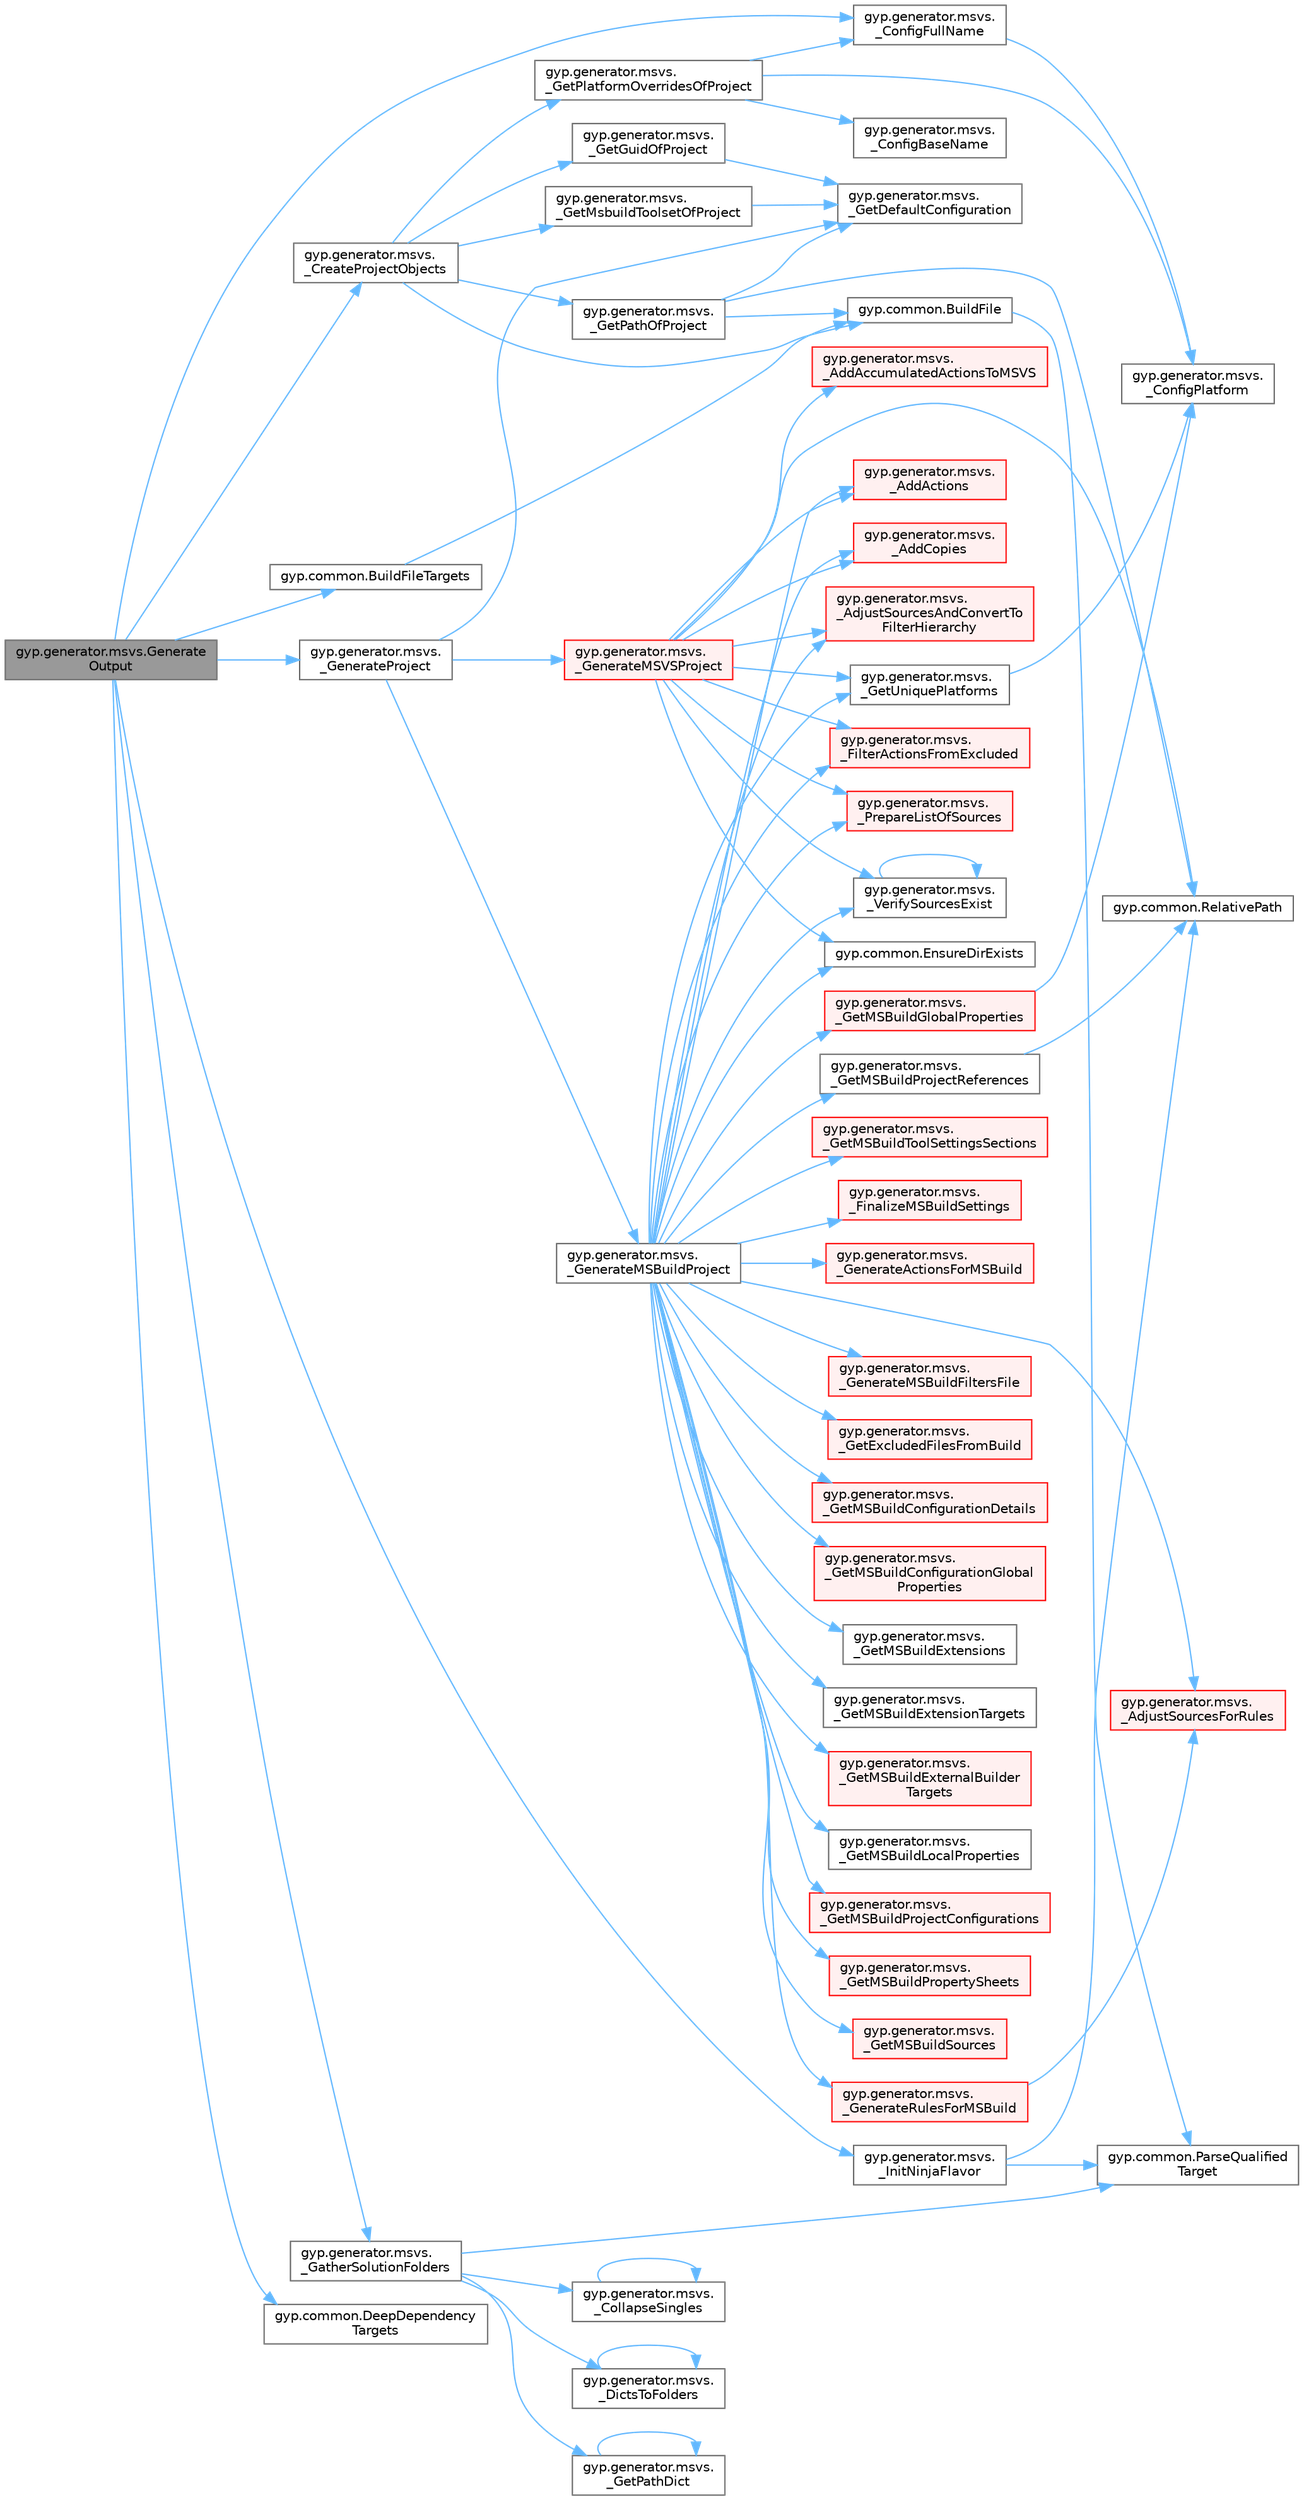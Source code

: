 digraph "gyp.generator.msvs.GenerateOutput"
{
 // LATEX_PDF_SIZE
  bgcolor="transparent";
  edge [fontname=Helvetica,fontsize=10,labelfontname=Helvetica,labelfontsize=10];
  node [fontname=Helvetica,fontsize=10,shape=box,height=0.2,width=0.4];
  rankdir="LR";
  Node1 [id="Node000001",label="gyp.generator.msvs.Generate\lOutput",height=0.2,width=0.4,color="gray40", fillcolor="grey60", style="filled", fontcolor="black",tooltip=" "];
  Node1 -> Node2 [id="edge77_Node000001_Node000002",color="steelblue1",style="solid",tooltip=" "];
  Node2 [id="Node000002",label="gyp.generator.msvs.\l_ConfigFullName",height=0.2,width=0.4,color="grey40", fillcolor="white", style="filled",URL="$namespacegyp_1_1generator_1_1msvs.html#a8a4d2a99d70ef927f3c64435b4a5d30c",tooltip=" "];
  Node2 -> Node3 [id="edge78_Node000002_Node000003",color="steelblue1",style="solid",tooltip=" "];
  Node3 [id="Node000003",label="gyp.generator.msvs.\l_ConfigPlatform",height=0.2,width=0.4,color="grey40", fillcolor="white", style="filled",URL="$namespacegyp_1_1generator_1_1msvs.html#a64ffcac1a3d2cb45c589e0427d447266",tooltip=" "];
  Node1 -> Node4 [id="edge79_Node000001_Node000004",color="steelblue1",style="solid",tooltip=" "];
  Node4 [id="Node000004",label="gyp.generator.msvs.\l_CreateProjectObjects",height=0.2,width=0.4,color="grey40", fillcolor="white", style="filled",URL="$namespacegyp_1_1generator_1_1msvs.html#a16d60952c6377bb9bc954cd69090ad26",tooltip=" "];
  Node4 -> Node5 [id="edge80_Node000004_Node000005",color="steelblue1",style="solid",tooltip=" "];
  Node5 [id="Node000005",label="gyp.generator.msvs.\l_GetGuidOfProject",height=0.2,width=0.4,color="grey40", fillcolor="white", style="filled",URL="$namespacegyp_1_1generator_1_1msvs.html#a8cc848294489c242eb220fb3f5215798",tooltip=" "];
  Node5 -> Node6 [id="edge81_Node000005_Node000006",color="steelblue1",style="solid",tooltip=" "];
  Node6 [id="Node000006",label="gyp.generator.msvs.\l_GetDefaultConfiguration",height=0.2,width=0.4,color="grey40", fillcolor="white", style="filled",URL="$namespacegyp_1_1generator_1_1msvs.html#a870873ff37e30f23ee16ac9856cb4814",tooltip=" "];
  Node4 -> Node7 [id="edge82_Node000004_Node000007",color="steelblue1",style="solid",tooltip=" "];
  Node7 [id="Node000007",label="gyp.generator.msvs.\l_GetMsbuildToolsetOfProject",height=0.2,width=0.4,color="grey40", fillcolor="white", style="filled",URL="$namespacegyp_1_1generator_1_1msvs.html#abd6ae9cb636e7abc02fb8f5f77df918b",tooltip=" "];
  Node7 -> Node6 [id="edge83_Node000007_Node000006",color="steelblue1",style="solid",tooltip=" "];
  Node4 -> Node8 [id="edge84_Node000004_Node000008",color="steelblue1",style="solid",tooltip=" "];
  Node8 [id="Node000008",label="gyp.generator.msvs.\l_GetPathOfProject",height=0.2,width=0.4,color="grey40", fillcolor="white", style="filled",URL="$namespacegyp_1_1generator_1_1msvs.html#aff2d4b78a2b902985261ed1a395ab884",tooltip=" "];
  Node8 -> Node6 [id="edge85_Node000008_Node000006",color="steelblue1",style="solid",tooltip=" "];
  Node8 -> Node9 [id="edge86_Node000008_Node000009",color="steelblue1",style="solid",tooltip=" "];
  Node9 [id="Node000009",label="gyp.common.BuildFile",height=0.2,width=0.4,color="grey40", fillcolor="white", style="filled",URL="$namespacegyp_1_1common.html#a07c15710a1e349c4f75efb69406be2f1",tooltip=" "];
  Node9 -> Node10 [id="edge87_Node000009_Node000010",color="steelblue1",style="solid",tooltip=" "];
  Node10 [id="Node000010",label="gyp.common.ParseQualified\lTarget",height=0.2,width=0.4,color="grey40", fillcolor="white", style="filled",URL="$namespacegyp_1_1common.html#a51180f038e57ff79c30f6231d1d7958f",tooltip=" "];
  Node8 -> Node11 [id="edge88_Node000008_Node000011",color="steelblue1",style="solid",tooltip=" "];
  Node11 [id="Node000011",label="gyp.common.RelativePath",height=0.2,width=0.4,color="grey40", fillcolor="white", style="filled",URL="$namespacegyp_1_1common.html#a8533ebdd9774c22ee7f7450c54239796",tooltip=" "];
  Node4 -> Node12 [id="edge89_Node000004_Node000012",color="steelblue1",style="solid",tooltip=" "];
  Node12 [id="Node000012",label="gyp.generator.msvs.\l_GetPlatformOverridesOfProject",height=0.2,width=0.4,color="grey40", fillcolor="white", style="filled",URL="$namespacegyp_1_1generator_1_1msvs.html#abaa6453b96ba652d7d85aa20d5564f46",tooltip=" "];
  Node12 -> Node13 [id="edge90_Node000012_Node000013",color="steelblue1",style="solid",tooltip=" "];
  Node13 [id="Node000013",label="gyp.generator.msvs.\l_ConfigBaseName",height=0.2,width=0.4,color="grey40", fillcolor="white", style="filled",URL="$namespacegyp_1_1generator_1_1msvs.html#a5d22cf67138014f68737a81b77e7178c",tooltip=" "];
  Node12 -> Node2 [id="edge91_Node000012_Node000002",color="steelblue1",style="solid",tooltip=" "];
  Node12 -> Node3 [id="edge92_Node000012_Node000003",color="steelblue1",style="solid",tooltip=" "];
  Node4 -> Node9 [id="edge93_Node000004_Node000009",color="steelblue1",style="solid",tooltip=" "];
  Node1 -> Node14 [id="edge94_Node000001_Node000014",color="steelblue1",style="solid",tooltip=" "];
  Node14 [id="Node000014",label="gyp.generator.msvs.\l_GatherSolutionFolders",height=0.2,width=0.4,color="grey40", fillcolor="white", style="filled",URL="$namespacegyp_1_1generator_1_1msvs.html#a8ea104b47020607ae09ef45747c64a5d",tooltip=" "];
  Node14 -> Node15 [id="edge95_Node000014_Node000015",color="steelblue1",style="solid",tooltip=" "];
  Node15 [id="Node000015",label="gyp.generator.msvs.\l_CollapseSingles",height=0.2,width=0.4,color="grey40", fillcolor="white", style="filled",URL="$namespacegyp_1_1generator_1_1msvs.html#a267fd32071480965bac6ce6c5fe3d95e",tooltip=" "];
  Node15 -> Node15 [id="edge96_Node000015_Node000015",color="steelblue1",style="solid",tooltip=" "];
  Node14 -> Node16 [id="edge97_Node000014_Node000016",color="steelblue1",style="solid",tooltip=" "];
  Node16 [id="Node000016",label="gyp.generator.msvs.\l_DictsToFolders",height=0.2,width=0.4,color="grey40", fillcolor="white", style="filled",URL="$namespacegyp_1_1generator_1_1msvs.html#af25b30bba6aad57acfe45f606bc46218",tooltip=" "];
  Node16 -> Node16 [id="edge98_Node000016_Node000016",color="steelblue1",style="solid",tooltip=" "];
  Node14 -> Node17 [id="edge99_Node000014_Node000017",color="steelblue1",style="solid",tooltip=" "];
  Node17 [id="Node000017",label="gyp.generator.msvs.\l_GetPathDict",height=0.2,width=0.4,color="grey40", fillcolor="white", style="filled",URL="$namespacegyp_1_1generator_1_1msvs.html#ae78676714cfe26ba68650707db45fa80",tooltip=" "];
  Node17 -> Node17 [id="edge100_Node000017_Node000017",color="steelblue1",style="solid",tooltip=" "];
  Node14 -> Node10 [id="edge101_Node000014_Node000010",color="steelblue1",style="solid",tooltip=" "];
  Node1 -> Node18 [id="edge102_Node000001_Node000018",color="steelblue1",style="solid",tooltip=" "];
  Node18 [id="Node000018",label="gyp.generator.msvs.\l_GenerateProject",height=0.2,width=0.4,color="grey40", fillcolor="white", style="filled",URL="$namespacegyp_1_1generator_1_1msvs.html#ae09f81b7e8fe941859ba514b2f705e15",tooltip=" "];
  Node18 -> Node19 [id="edge103_Node000018_Node000019",color="steelblue1",style="solid",tooltip=" "];
  Node19 [id="Node000019",label="gyp.generator.msvs.\l_GenerateMSBuildProject",height=0.2,width=0.4,color="grey40", fillcolor="white", style="filled",URL="$namespacegyp_1_1generator_1_1msvs.html#aeb1077579205b1c7411346014477ad84",tooltip=" "];
  Node19 -> Node20 [id="edge104_Node000019_Node000020",color="steelblue1",style="solid",tooltip=" "];
  Node20 [id="Node000020",label="gyp.generator.msvs.\l_AddActions",height=0.2,width=0.4,color="red", fillcolor="#FFF0F0", style="filled",URL="$namespacegyp_1_1generator_1_1msvs.html#af53f258fd96281947a8ffca524de72c3",tooltip=" "];
  Node19 -> Node27 [id="edge105_Node000019_Node000027",color="steelblue1",style="solid",tooltip=" "];
  Node27 [id="Node000027",label="gyp.generator.msvs.\l_AddCopies",height=0.2,width=0.4,color="red", fillcolor="#FFF0F0", style="filled",URL="$namespacegyp_1_1generator_1_1msvs.html#acbd46fbec39458c454fcd6f0ef98e019",tooltip=" "];
  Node19 -> Node29 [id="edge106_Node000019_Node000029",color="steelblue1",style="solid",tooltip=" "];
  Node29 [id="Node000029",label="gyp.generator.msvs.\l_AdjustSourcesAndConvertTo\lFilterHierarchy",height=0.2,width=0.4,color="red", fillcolor="#FFF0F0", style="filled",URL="$namespacegyp_1_1generator_1_1msvs.html#ab16b2be7323bc19e0f170632e8e32afb",tooltip=" "];
  Node19 -> Node34 [id="edge107_Node000019_Node000034",color="steelblue1",style="solid",tooltip=" "];
  Node34 [id="Node000034",label="gyp.generator.msvs.\l_AdjustSourcesForRules",height=0.2,width=0.4,color="red", fillcolor="#FFF0F0", style="filled",URL="$namespacegyp_1_1generator_1_1msvs.html#a5dbb1dc3aadc8929bfb48430fa5c7f8c",tooltip=" "];
  Node19 -> Node38 [id="edge108_Node000019_Node000038",color="steelblue1",style="solid",tooltip=" "];
  Node38 [id="Node000038",label="gyp.generator.msvs.\l_FilterActionsFromExcluded",height=0.2,width=0.4,color="red", fillcolor="#FFF0F0", style="filled",URL="$namespacegyp_1_1generator_1_1msvs.html#aaa8857e6fa22b25e432c3fca3774b7c6",tooltip=" "];
  Node19 -> Node39 [id="edge109_Node000019_Node000039",color="steelblue1",style="solid",tooltip=" "];
  Node39 [id="Node000039",label="gyp.generator.msvs.\l_FinalizeMSBuildSettings",height=0.2,width=0.4,color="red", fillcolor="#FFF0F0", style="filled",URL="$namespacegyp_1_1generator_1_1msvs.html#a2314045affd45176cfd834b8ae2e4919",tooltip=" "];
  Node19 -> Node54 [id="edge110_Node000019_Node000054",color="steelblue1",style="solid",tooltip=" "];
  Node54 [id="Node000054",label="gyp.generator.msvs.\l_GenerateActionsForMSBuild",height=0.2,width=0.4,color="red", fillcolor="#FFF0F0", style="filled",URL="$namespacegyp_1_1generator_1_1msvs.html#acc75339ab9b8d1656aa13b9f3b771d1e",tooltip=" "];
  Node19 -> Node56 [id="edge111_Node000019_Node000056",color="steelblue1",style="solid",tooltip=" "];
  Node56 [id="Node000056",label="gyp.generator.msvs.\l_GenerateMSBuildFiltersFile",height=0.2,width=0.4,color="red", fillcolor="#FFF0F0", style="filled",URL="$namespacegyp_1_1generator_1_1msvs.html#ae7876e31201e2eb87bc6fa1749ed95c3",tooltip=" "];
  Node19 -> Node59 [id="edge112_Node000019_Node000059",color="steelblue1",style="solid",tooltip=" "];
  Node59 [id="Node000059",label="gyp.generator.msvs.\l_GenerateRulesForMSBuild",height=0.2,width=0.4,color="red", fillcolor="#FFF0F0", style="filled",URL="$namespacegyp_1_1generator_1_1msvs.html#a8445f59fefa190cfb78b34d7c638d90e",tooltip=" "];
  Node59 -> Node34 [id="edge113_Node000059_Node000034",color="steelblue1",style="solid",tooltip=" "];
  Node19 -> Node67 [id="edge114_Node000019_Node000067",color="steelblue1",style="solid",tooltip=" "];
  Node67 [id="Node000067",label="gyp.generator.msvs.\l_GetExcludedFilesFromBuild",height=0.2,width=0.4,color="red", fillcolor="#FFF0F0", style="filled",URL="$namespacegyp_1_1generator_1_1msvs.html#a0a4dc065cf8c132c4a482fb6e5e59a86",tooltip=" "];
  Node19 -> Node68 [id="edge115_Node000019_Node000068",color="steelblue1",style="solid",tooltip=" "];
  Node68 [id="Node000068",label="gyp.generator.msvs.\l_GetMSBuildConfigurationDetails",height=0.2,width=0.4,color="red", fillcolor="#FFF0F0", style="filled",URL="$namespacegyp_1_1generator_1_1msvs.html#a0ba5a2fe3fd703a9f65dd1c6c60e113d",tooltip=" "];
  Node19 -> Node81 [id="edge116_Node000019_Node000081",color="steelblue1",style="solid",tooltip=" "];
  Node81 [id="Node000081",label="gyp.generator.msvs.\l_GetMSBuildConfigurationGlobal\lProperties",height=0.2,width=0.4,color="red", fillcolor="#FFF0F0", style="filled",URL="$namespacegyp_1_1generator_1_1msvs.html#abd5b8b050cf550e95eb2bc988f17c10a",tooltip=" "];
  Node19 -> Node83 [id="edge117_Node000019_Node000083",color="steelblue1",style="solid",tooltip=" "];
  Node83 [id="Node000083",label="gyp.generator.msvs.\l_GetMSBuildExtensions",height=0.2,width=0.4,color="grey40", fillcolor="white", style="filled",URL="$namespacegyp_1_1generator_1_1msvs.html#a912a7b27d34f0f1fcbcfbc9903703586",tooltip=" "];
  Node19 -> Node84 [id="edge118_Node000019_Node000084",color="steelblue1",style="solid",tooltip=" "];
  Node84 [id="Node000084",label="gyp.generator.msvs.\l_GetMSBuildExtensionTargets",height=0.2,width=0.4,color="grey40", fillcolor="white", style="filled",URL="$namespacegyp_1_1generator_1_1msvs.html#a2b30c3246eaa198b1f7dd258f3ad2d09",tooltip=" "];
  Node19 -> Node85 [id="edge119_Node000019_Node000085",color="steelblue1",style="solid",tooltip=" "];
  Node85 [id="Node000085",label="gyp.generator.msvs.\l_GetMSBuildExternalBuilder\lTargets",height=0.2,width=0.4,color="red", fillcolor="#FFF0F0", style="filled",URL="$namespacegyp_1_1generator_1_1msvs.html#acb56bfed7d7c1a51586eda031d8335f6",tooltip=" "];
  Node19 -> Node86 [id="edge120_Node000019_Node000086",color="steelblue1",style="solid",tooltip=" "];
  Node86 [id="Node000086",label="gyp.generator.msvs.\l_GetMSBuildGlobalProperties",height=0.2,width=0.4,color="red", fillcolor="#FFF0F0", style="filled",URL="$namespacegyp_1_1generator_1_1msvs.html#a29053332e3dd54a8776dc2dbbe287041",tooltip=" "];
  Node86 -> Node3 [id="edge121_Node000086_Node000003",color="steelblue1",style="solid",tooltip=" "];
  Node19 -> Node88 [id="edge122_Node000019_Node000088",color="steelblue1",style="solid",tooltip=" "];
  Node88 [id="Node000088",label="gyp.generator.msvs.\l_GetMSBuildLocalProperties",height=0.2,width=0.4,color="grey40", fillcolor="white", style="filled",URL="$namespacegyp_1_1generator_1_1msvs.html#a25b838226fcde7e887a87071b8eccf31",tooltip=" "];
  Node19 -> Node89 [id="edge123_Node000019_Node000089",color="steelblue1",style="solid",tooltip=" "];
  Node89 [id="Node000089",label="gyp.generator.msvs.\l_GetMSBuildProjectConfigurations",height=0.2,width=0.4,color="red", fillcolor="#FFF0F0", style="filled",URL="$namespacegyp_1_1generator_1_1msvs.html#a977b7d7ea2cd4350c98951315625f7f3",tooltip=" "];
  Node19 -> Node90 [id="edge124_Node000019_Node000090",color="steelblue1",style="solid",tooltip=" "];
  Node90 [id="Node000090",label="gyp.generator.msvs.\l_GetMSBuildProjectReferences",height=0.2,width=0.4,color="grey40", fillcolor="white", style="filled",URL="$namespacegyp_1_1generator_1_1msvs.html#a597777d849fe76b0a54e79d77c608cdd",tooltip=" "];
  Node90 -> Node11 [id="edge125_Node000090_Node000011",color="steelblue1",style="solid",tooltip=" "];
  Node19 -> Node91 [id="edge126_Node000019_Node000091",color="steelblue1",style="solid",tooltip=" "];
  Node91 [id="Node000091",label="gyp.generator.msvs.\l_GetMSBuildPropertySheets",height=0.2,width=0.4,color="red", fillcolor="#FFF0F0", style="filled",URL="$namespacegyp_1_1generator_1_1msvs.html#a942094df7445bb2b1c33dcd7cc061643",tooltip=" "];
  Node19 -> Node92 [id="edge127_Node000019_Node000092",color="steelblue1",style="solid",tooltip=" "];
  Node92 [id="Node000092",label="gyp.generator.msvs.\l_GetMSBuildSources",height=0.2,width=0.4,color="red", fillcolor="#FFF0F0", style="filled",URL="$namespacegyp_1_1generator_1_1msvs.html#aefbda6539b90e41c098da8e2ca3f6611",tooltip=" "];
  Node19 -> Node95 [id="edge128_Node000019_Node000095",color="steelblue1",style="solid",tooltip=" "];
  Node95 [id="Node000095",label="gyp.generator.msvs.\l_GetMSBuildToolSettingsSections",height=0.2,width=0.4,color="red", fillcolor="#FFF0F0", style="filled",URL="$namespacegyp_1_1generator_1_1msvs.html#ac3e371a51e0d1b814da3d4618e7fe7fd",tooltip=" "];
  Node19 -> Node94 [id="edge129_Node000019_Node000094",color="steelblue1",style="solid",tooltip=" "];
  Node94 [id="Node000094",label="gyp.generator.msvs.\l_GetUniquePlatforms",height=0.2,width=0.4,color="grey40", fillcolor="white", style="filled",URL="$namespacegyp_1_1generator_1_1msvs.html#a90a25637d19d2d9c2c8495550301f38b",tooltip=" "];
  Node94 -> Node3 [id="edge130_Node000094_Node000003",color="steelblue1",style="solid",tooltip=" "];
  Node19 -> Node96 [id="edge131_Node000019_Node000096",color="steelblue1",style="solid",tooltip=" "];
  Node96 [id="Node000096",label="gyp.generator.msvs.\l_PrepareListOfSources",height=0.2,width=0.4,color="red", fillcolor="#FFF0F0", style="filled",URL="$namespacegyp_1_1generator_1_1msvs.html#aabd3d4c15addf0e5c2a519cfbb4382e6",tooltip=" "];
  Node19 -> Node98 [id="edge132_Node000019_Node000098",color="steelblue1",style="solid",tooltip=" "];
  Node98 [id="Node000098",label="gyp.generator.msvs.\l_VerifySourcesExist",height=0.2,width=0.4,color="grey40", fillcolor="white", style="filled",URL="$namespacegyp_1_1generator_1_1msvs.html#acc7d4750c80358b8459cf17b8302ad9f",tooltip=" "];
  Node98 -> Node98 [id="edge133_Node000098_Node000098",color="steelblue1",style="solid",tooltip=" "];
  Node19 -> Node99 [id="edge134_Node000019_Node000099",color="steelblue1",style="solid",tooltip=" "];
  Node99 [id="Node000099",label="gyp.common.EnsureDirExists",height=0.2,width=0.4,color="grey40", fillcolor="white", style="filled",URL="$namespacegyp_1_1common.html#a62411b7ed9f7220bb951ea26e91e4e15",tooltip=" "];
  Node18 -> Node100 [id="edge135_Node000018_Node000100",color="steelblue1",style="solid",tooltip=" "];
  Node100 [id="Node000100",label="gyp.generator.msvs.\l_GenerateMSVSProject",height=0.2,width=0.4,color="red", fillcolor="#FFF0F0", style="filled",URL="$namespacegyp_1_1generator_1_1msvs.html#a268d226163f5e4919aaec418830d5cd7",tooltip=" "];
  Node100 -> Node101 [id="edge136_Node000100_Node000101",color="steelblue1",style="solid",tooltip=" "];
  Node101 [id="Node000101",label="gyp.generator.msvs.\l_AddAccumulatedActionsToMSVS",height=0.2,width=0.4,color="red", fillcolor="#FFF0F0", style="filled",URL="$namespacegyp_1_1generator_1_1msvs.html#a47a43a4e2c9b53aed29dbff8ba562890",tooltip=" "];
  Node100 -> Node20 [id="edge137_Node000100_Node000020",color="steelblue1",style="solid",tooltip=" "];
  Node100 -> Node27 [id="edge138_Node000100_Node000027",color="steelblue1",style="solid",tooltip=" "];
  Node100 -> Node29 [id="edge139_Node000100_Node000029",color="steelblue1",style="solid",tooltip=" "];
  Node100 -> Node38 [id="edge140_Node000100_Node000038",color="steelblue1",style="solid",tooltip=" "];
  Node100 -> Node94 [id="edge141_Node000100_Node000094",color="steelblue1",style="solid",tooltip=" "];
  Node100 -> Node96 [id="edge142_Node000100_Node000096",color="steelblue1",style="solid",tooltip=" "];
  Node100 -> Node98 [id="edge143_Node000100_Node000098",color="steelblue1",style="solid",tooltip=" "];
  Node100 -> Node99 [id="edge144_Node000100_Node000099",color="steelblue1",style="solid",tooltip=" "];
  Node100 -> Node11 [id="edge145_Node000100_Node000011",color="steelblue1",style="solid",tooltip=" "];
  Node18 -> Node6 [id="edge146_Node000018_Node000006",color="steelblue1",style="solid",tooltip=" "];
  Node1 -> Node117 [id="edge147_Node000001_Node000117",color="steelblue1",style="solid",tooltip=" "];
  Node117 [id="Node000117",label="gyp.generator.msvs.\l_InitNinjaFlavor",height=0.2,width=0.4,color="grey40", fillcolor="white", style="filled",URL="$namespacegyp_1_1generator_1_1msvs.html#ad975783a1164cb2aa82c3b4de8dc3cb6",tooltip=" "];
  Node117 -> Node10 [id="edge148_Node000117_Node000010",color="steelblue1",style="solid",tooltip=" "];
  Node117 -> Node11 [id="edge149_Node000117_Node000011",color="steelblue1",style="solid",tooltip=" "];
  Node1 -> Node118 [id="edge150_Node000001_Node000118",color="steelblue1",style="solid",tooltip=" "];
  Node118 [id="Node000118",label="gyp.common.BuildFileTargets",height=0.2,width=0.4,color="grey40", fillcolor="white", style="filled",URL="$namespacegyp_1_1common.html#af5b1948b93a4d7ebab845f7a7747f364",tooltip=" "];
  Node118 -> Node9 [id="edge151_Node000118_Node000009",color="steelblue1",style="solid",tooltip=" "];
  Node1 -> Node119 [id="edge152_Node000001_Node000119",color="steelblue1",style="solid",tooltip=" "];
  Node119 [id="Node000119",label="gyp.common.DeepDependency\lTargets",height=0.2,width=0.4,color="grey40", fillcolor="white", style="filled",URL="$namespacegyp_1_1common.html#a9df840aaceba6f500699dcf070dd78f8",tooltip=" "];
}
